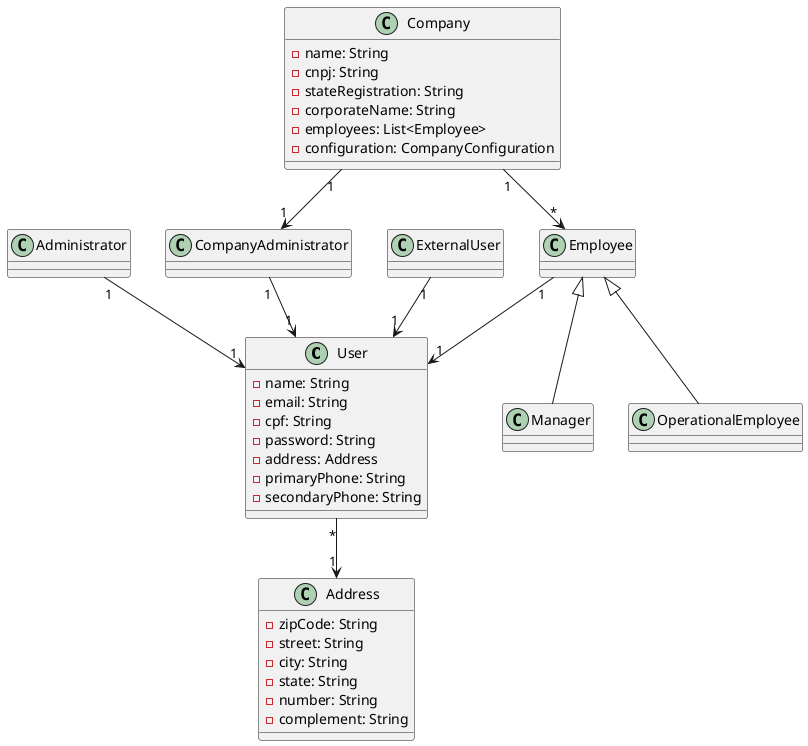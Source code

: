 @startuml

class User {
    -name: String
    -email: String
    -cpf: String
    -password: String
    -address: Address
    -primaryPhone: String
    -secondaryPhone: String
}

class Address {
    -zipCode: String
    -street: String
    -city: String
    -state: String
    -number: String
    -complement: String
}

class Company {
    -name: String
    -cnpj: String
    -stateRegistration: String
    -corporateName: String
    -employees: List<Employee>
    -configuration: CompanyConfiguration
}

/'
class CompanyConfiguration {
    -workingHours: List<ScheduleByDayOfWeek>
}

class ScheduleByDayOfWeek {
    -dayOfWeek: DayOfWeek
    -start: LocalTime
    -end: LocalTime
}

enum DayOfWeek {
    +MONDAY
    +TUESDAY
    +WEDNESDAY
    +THURSDAY
    +FRIDAY
    +SATURDAY
}
'/

class Administrator {
}

class Employee {
}

class Manager {
}

class OperationalEmployee {
}

class ExternalUser {
}

Administrator "1" --> "1" User
ExternalUser "1" --> "1" User
User "*" --> "1" Address
CompanyAdministrator "1" --> "1" User
Company "1" --> "1" CompanyAdministrator
Company "1" --> "*" Employee
Employee <|-- Manager
Employee <|-- OperationalEmployee
Employee "1" --> "1" User
' Company "1" --> "1" CompanyConfiguration
' Employee "1" --> "1" ScheduleUsage

@enduml
